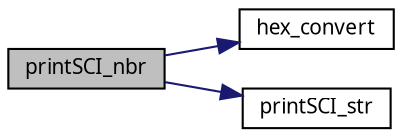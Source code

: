 digraph G
{
  edge [fontname="FreeSans.ttf",fontsize=10,labelfontname="FreeSans.ttf",labelfontsize=10];
  node [fontname="FreeSans.ttf",fontsize=10,shape=record];
  rankdir=LR;
  Node1 [label="printSCI_nbr",height=0.2,width=0.4,color="black", fillcolor="grey75", style="filled" fontcolor="black"];
  Node1 -> Node2 [color="midnightblue",fontsize=10,style="solid",fontname="FreeSans.ttf"];
  Node2 [label="hex_convert",height=0.2,width=0.4,color="black", fillcolor="white", style="filled",URL="$canOpenDriver_8c.html#2a9aef0efc98c5b41ef97ef91ad403e5"];
  Node1 -> Node3 [color="midnightblue",fontsize=10,style="solid",fontname="FreeSans.ttf"];
  Node3 [label="printSCI_str",height=0.2,width=0.4,color="black", fillcolor="white", style="filled",URL="$canOpenDriver_8c.html#6e3075ae435e83aefc018e5218c197d0"];
}
